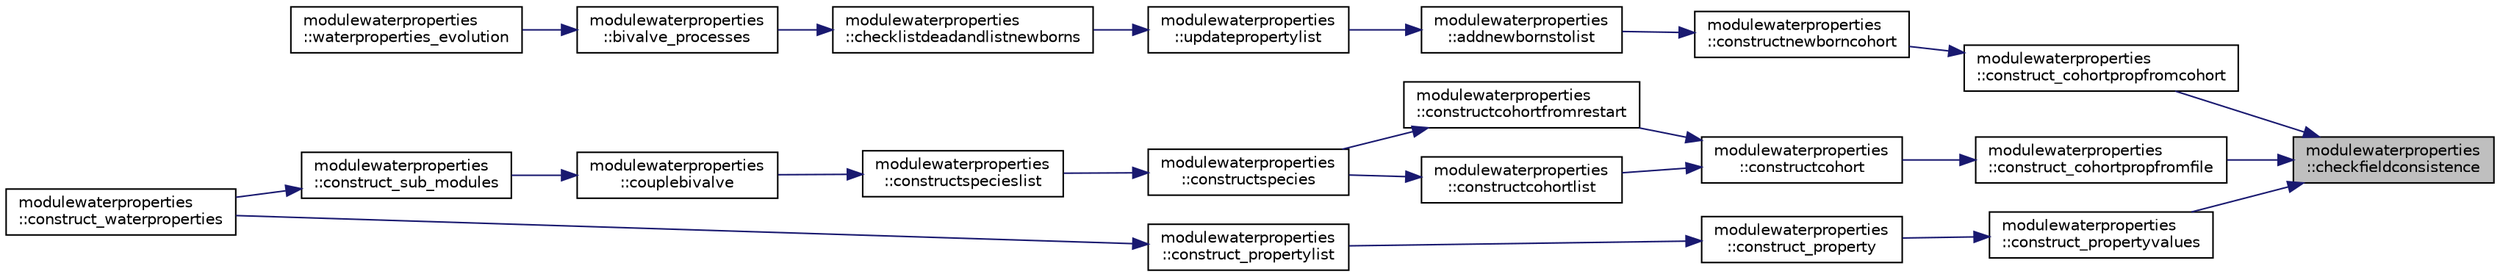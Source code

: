 digraph "modulewaterproperties::checkfieldconsistence"
{
 // LATEX_PDF_SIZE
  edge [fontname="Helvetica",fontsize="10",labelfontname="Helvetica",labelfontsize="10"];
  node [fontname="Helvetica",fontsize="10",shape=record];
  rankdir="RL";
  Node1 [label="modulewaterproperties\l::checkfieldconsistence",height=0.2,width=0.4,color="black", fillcolor="grey75", style="filled", fontcolor="black",tooltip=" "];
  Node1 -> Node2 [dir="back",color="midnightblue",fontsize="10",style="solid",fontname="Helvetica"];
  Node2 [label="modulewaterproperties\l::construct_cohortpropfromcohort",height=0.2,width=0.4,color="black", fillcolor="white", style="filled",URL="$namespacemodulewaterproperties.html#ae1c5c0deae03ce719a2b777bc86fb00f",tooltip=" "];
  Node2 -> Node3 [dir="back",color="midnightblue",fontsize="10",style="solid",fontname="Helvetica"];
  Node3 [label="modulewaterproperties\l::constructnewborncohort",height=0.2,width=0.4,color="black", fillcolor="white", style="filled",URL="$namespacemodulewaterproperties.html#a6d6a2e31ca36bd79bebb89f3613ed278",tooltip=" "];
  Node3 -> Node4 [dir="back",color="midnightblue",fontsize="10",style="solid",fontname="Helvetica"];
  Node4 [label="modulewaterproperties\l::addnewbornstolist",height=0.2,width=0.4,color="black", fillcolor="white", style="filled",URL="$namespacemodulewaterproperties.html#a201bc7106a0e1c889114fc878140e91f",tooltip=" "];
  Node4 -> Node5 [dir="back",color="midnightblue",fontsize="10",style="solid",fontname="Helvetica"];
  Node5 [label="modulewaterproperties\l::updatepropertylist",height=0.2,width=0.4,color="black", fillcolor="white", style="filled",URL="$namespacemodulewaterproperties.html#a8ab7e6ee60b7c71bc6775c1586bd99b3",tooltip=" "];
  Node5 -> Node6 [dir="back",color="midnightblue",fontsize="10",style="solid",fontname="Helvetica"];
  Node6 [label="modulewaterproperties\l::checklistdeadandlistnewborns",height=0.2,width=0.4,color="black", fillcolor="white", style="filled",URL="$namespacemodulewaterproperties.html#ab88c2923a48aacf7da60a45cfeb98dfc",tooltip=" "];
  Node6 -> Node7 [dir="back",color="midnightblue",fontsize="10",style="solid",fontname="Helvetica"];
  Node7 [label="modulewaterproperties\l::bivalve_processes",height=0.2,width=0.4,color="black", fillcolor="white", style="filled",URL="$namespacemodulewaterproperties.html#aa43273d07b646deb6e4c72e757b19fbd",tooltip=" "];
  Node7 -> Node8 [dir="back",color="midnightblue",fontsize="10",style="solid",fontname="Helvetica"];
  Node8 [label="modulewaterproperties\l::waterproperties_evolution",height=0.2,width=0.4,color="black", fillcolor="white", style="filled",URL="$namespacemodulewaterproperties.html#aa86f63313e6563018f6b05938306a23d",tooltip=" "];
  Node1 -> Node9 [dir="back",color="midnightblue",fontsize="10",style="solid",fontname="Helvetica"];
  Node9 [label="modulewaterproperties\l::construct_cohortpropfromfile",height=0.2,width=0.4,color="black", fillcolor="white", style="filled",URL="$namespacemodulewaterproperties.html#ad9060a1bd0766835e26c1961f52d84a0",tooltip=" "];
  Node9 -> Node10 [dir="back",color="midnightblue",fontsize="10",style="solid",fontname="Helvetica"];
  Node10 [label="modulewaterproperties\l::constructcohort",height=0.2,width=0.4,color="black", fillcolor="white", style="filled",URL="$namespacemodulewaterproperties.html#ae8f037a58e95e5182b8c0d4b073ad271",tooltip=" "];
  Node10 -> Node11 [dir="back",color="midnightblue",fontsize="10",style="solid",fontname="Helvetica"];
  Node11 [label="modulewaterproperties\l::constructcohortfromrestart",height=0.2,width=0.4,color="black", fillcolor="white", style="filled",URL="$namespacemodulewaterproperties.html#a1c0b4f7abb2ee1226f22838efe265c80",tooltip=" "];
  Node11 -> Node12 [dir="back",color="midnightblue",fontsize="10",style="solid",fontname="Helvetica"];
  Node12 [label="modulewaterproperties\l::constructspecies",height=0.2,width=0.4,color="black", fillcolor="white", style="filled",URL="$namespacemodulewaterproperties.html#a34a1aa06efecd62c35348355c7bab36e",tooltip=" "];
  Node12 -> Node13 [dir="back",color="midnightblue",fontsize="10",style="solid",fontname="Helvetica"];
  Node13 [label="modulewaterproperties\l::constructspecieslist",height=0.2,width=0.4,color="black", fillcolor="white", style="filled",URL="$namespacemodulewaterproperties.html#aab78d8efe1058e8c8918e9ae266897d0",tooltip=" "];
  Node13 -> Node14 [dir="back",color="midnightblue",fontsize="10",style="solid",fontname="Helvetica"];
  Node14 [label="modulewaterproperties\l::couplebivalve",height=0.2,width=0.4,color="black", fillcolor="white", style="filled",URL="$namespacemodulewaterproperties.html#ab7e6de4d55639d85393ee68b800ba784",tooltip=" "];
  Node14 -> Node15 [dir="back",color="midnightblue",fontsize="10",style="solid",fontname="Helvetica"];
  Node15 [label="modulewaterproperties\l::construct_sub_modules",height=0.2,width=0.4,color="black", fillcolor="white", style="filled",URL="$namespacemodulewaterproperties.html#aef459b24af9c748df5b5fb96dc4292bb",tooltip=" "];
  Node15 -> Node16 [dir="back",color="midnightblue",fontsize="10",style="solid",fontname="Helvetica"];
  Node16 [label="modulewaterproperties\l::construct_waterproperties",height=0.2,width=0.4,color="black", fillcolor="white", style="filled",URL="$namespacemodulewaterproperties.html#abdc50448d524670a6f3f7c9901324efc",tooltip=" "];
  Node10 -> Node17 [dir="back",color="midnightblue",fontsize="10",style="solid",fontname="Helvetica"];
  Node17 [label="modulewaterproperties\l::constructcohortlist",height=0.2,width=0.4,color="black", fillcolor="white", style="filled",URL="$namespacemodulewaterproperties.html#abc72b5ed3f87133ad8c1dfd787c6eee5",tooltip=" "];
  Node17 -> Node12 [dir="back",color="midnightblue",fontsize="10",style="solid",fontname="Helvetica"];
  Node1 -> Node18 [dir="back",color="midnightblue",fontsize="10",style="solid",fontname="Helvetica"];
  Node18 [label="modulewaterproperties\l::construct_propertyvalues",height=0.2,width=0.4,color="black", fillcolor="white", style="filled",URL="$namespacemodulewaterproperties.html#aebc28546a167437b8bc5dc98ba0e19d9",tooltip=" "];
  Node18 -> Node19 [dir="back",color="midnightblue",fontsize="10",style="solid",fontname="Helvetica"];
  Node19 [label="modulewaterproperties\l::construct_property",height=0.2,width=0.4,color="black", fillcolor="white", style="filled",URL="$namespacemodulewaterproperties.html#a87d8b877e916e4ea3318d7d568732d12",tooltip=" "];
  Node19 -> Node20 [dir="back",color="midnightblue",fontsize="10",style="solid",fontname="Helvetica"];
  Node20 [label="modulewaterproperties\l::construct_propertylist",height=0.2,width=0.4,color="black", fillcolor="white", style="filled",URL="$namespacemodulewaterproperties.html#a4eb6420a0cc772838269f9aed6c4394e",tooltip=" "];
  Node20 -> Node16 [dir="back",color="midnightblue",fontsize="10",style="solid",fontname="Helvetica"];
}
